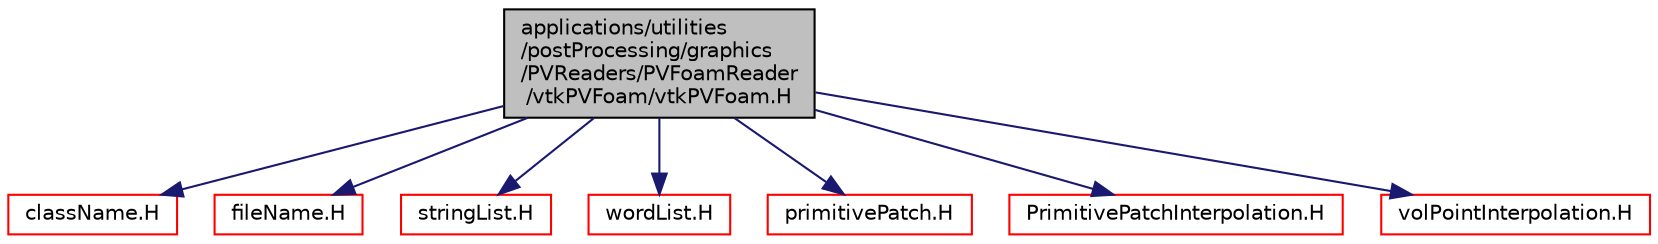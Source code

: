 digraph "applications/utilities/postProcessing/graphics/PVReaders/PVFoamReader/vtkPVFoam/vtkPVFoam.H"
{
  bgcolor="transparent";
  edge [fontname="Helvetica",fontsize="10",labelfontname="Helvetica",labelfontsize="10"];
  node [fontname="Helvetica",fontsize="10",shape=record];
  Node1 [label="applications/utilities\l/postProcessing/graphics\l/PVReaders/PVFoamReader\l/vtkPVFoam/vtkPVFoam.H",height=0.2,width=0.4,color="black", fillcolor="grey75", style="filled", fontcolor="black"];
  Node1 -> Node2 [color="midnightblue",fontsize="10",style="solid",fontname="Helvetica"];
  Node2 [label="className.H",height=0.2,width=0.4,color="red",URL="$a08171.html",tooltip="Macro definitions for declaring ClassName(), NamespaceName(), etc. "];
  Node1 -> Node3 [color="midnightblue",fontsize="10",style="solid",fontname="Helvetica"];
  Node3 [label="fileName.H",height=0.2,width=0.4,color="red",URL="$a09298.html"];
  Node1 -> Node4 [color="midnightblue",fontsize="10",style="solid",fontname="Helvetica"];
  Node4 [label="stringList.H",height=0.2,width=0.4,color="red",URL="$a09308.html"];
  Node1 -> Node5 [color="midnightblue",fontsize="10",style="solid",fontname="Helvetica"];
  Node5 [label="wordList.H",height=0.2,width=0.4,color="red",URL="$a09311.html"];
  Node1 -> Node6 [color="midnightblue",fontsize="10",style="solid",fontname="Helvetica"];
  Node6 [label="primitivePatch.H",height=0.2,width=0.4,color="red",URL="$a09062.html"];
  Node1 -> Node7 [color="midnightblue",fontsize="10",style="solid",fontname="Helvetica"];
  Node7 [label="PrimitivePatchInterpolation.H",height=0.2,width=0.4,color="red",URL="$a08565.html"];
  Node1 -> Node8 [color="midnightblue",fontsize="10",style="solid",fontname="Helvetica"];
  Node8 [label="volPointInterpolation.H",height=0.2,width=0.4,color="red",URL="$a06311.html"];
}
